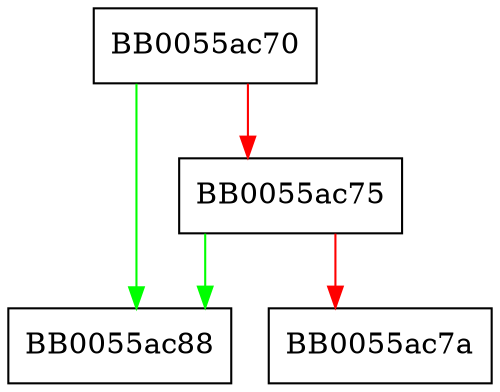digraph ossl_cmp_hdr_generalInfo_push0_item {
  node [shape="box"];
  graph [splines=ortho];
  BB0055ac70 -> BB0055ac88 [color="green"];
  BB0055ac70 -> BB0055ac75 [color="red"];
  BB0055ac75 -> BB0055ac88 [color="green"];
  BB0055ac75 -> BB0055ac7a [color="red"];
}